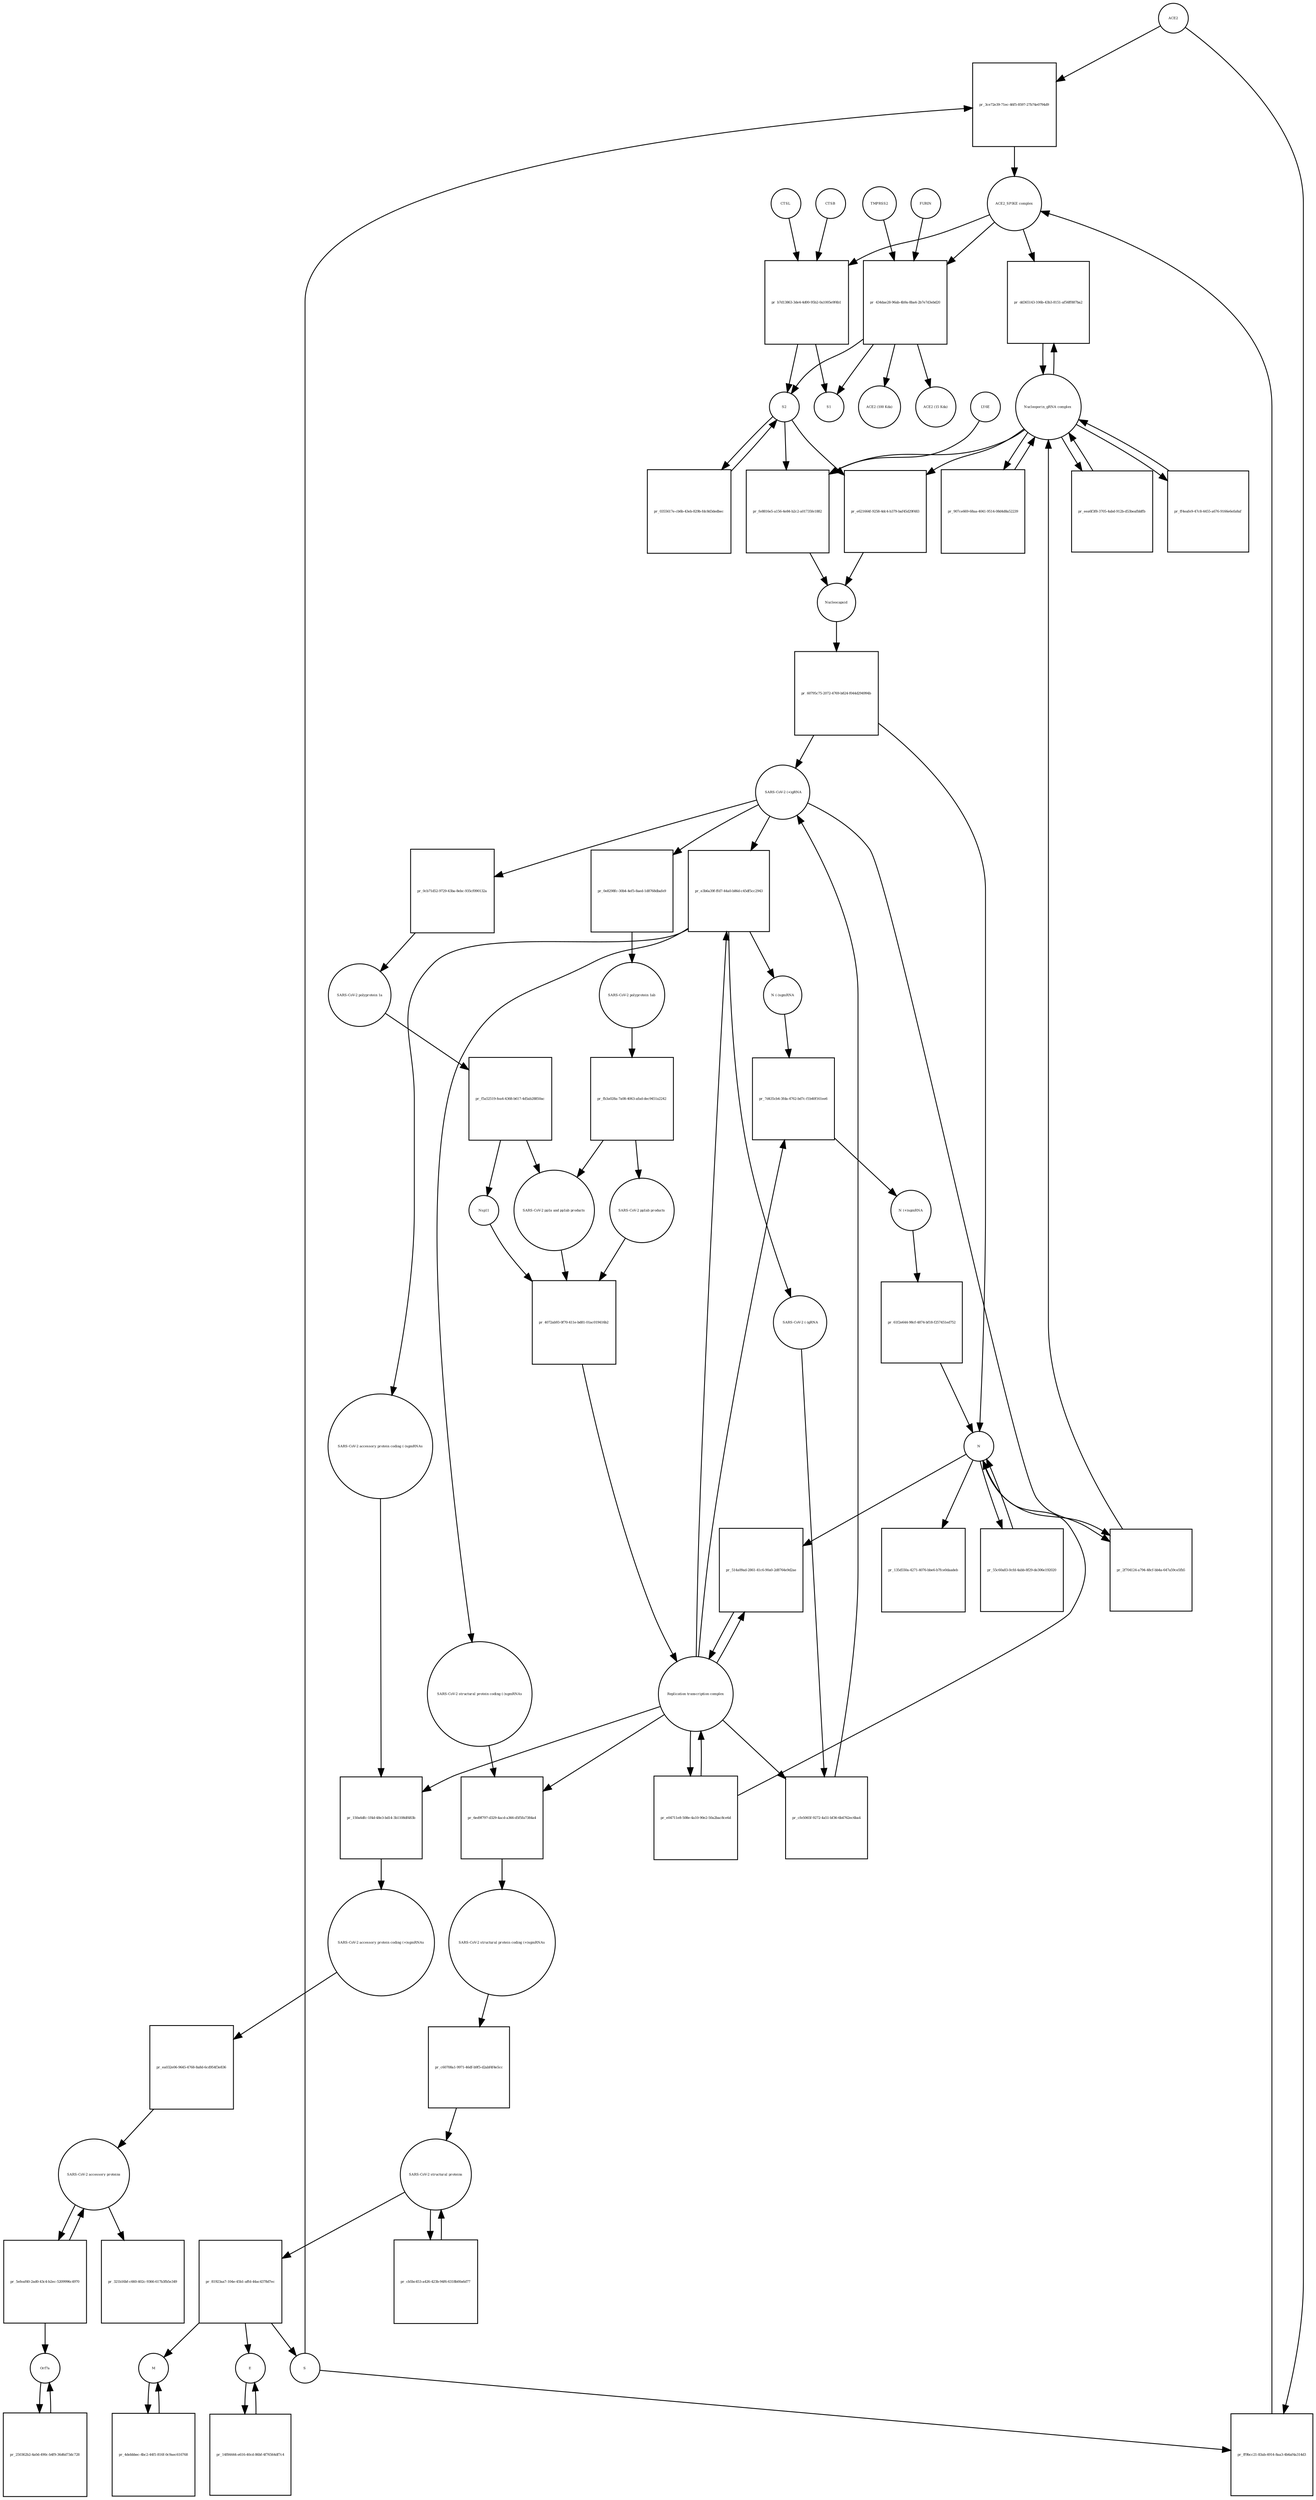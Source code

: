 strict digraph  {
ACE2 [annotation="", bipartite=0, cls=macromolecule, fontsize=4, label=ACE2, shape=circle];
"pr_3ce72e39-71ec-46f5-8597-27b74e0794d9" [annotation="", bipartite=1, cls=process, fontsize=4, label="pr_3ce72e39-71ec-46f5-8597-27b74e0794d9", shape=square];
"ACE2_SPIKE complex" [annotation="", bipartite=0, cls=complex, fontsize=4, label="ACE2_SPIKE complex", shape=circle];
S [annotation="", bipartite=0, cls="macromolecule multimer", fontsize=4, label=S, shape=circle];
"Nucleoporin_gRNA complex " [annotation="", bipartite=0, cls=complex, fontsize=4, label="Nucleoporin_gRNA complex ", shape=circle];
"pr_dd365143-106b-43b3-8151-af56ff887ba2" [annotation="", bipartite=1, cls=process, fontsize=4, label="pr_dd365143-106b-43b3-8151-af56ff887ba2", shape=square];
"pr_b7d13863-3de4-4d00-95b2-0a1005e9f4b1" [annotation="", bipartite=1, cls=process, fontsize=4, label="pr_b7d13863-3de4-4d00-95b2-0a1005e9f4b1", shape=square];
S2 [annotation="", bipartite=0, cls=macromolecule, fontsize=4, label=S2, shape=circle];
CTSB [annotation="", bipartite=0, cls=macromolecule, fontsize=4, label=CTSB, shape=circle];
CTSL [annotation="", bipartite=0, cls=macromolecule, fontsize=4, label=CTSL, shape=circle];
S1 [annotation="", bipartite=0, cls=macromolecule, fontsize=4, label=S1, shape=circle];
"pr_ff9bcc21-83ab-4914-8aa3-4b6af4a314d3" [annotation="", bipartite=1, cls=process, fontsize=4, label="pr_ff9bcc21-83ab-4914-8aa3-4b6af4a314d3", shape=square];
"pr_fe8816e5-a156-4e84-b2c2-a01735fe1882" [annotation="", bipartite=1, cls=process, fontsize=4, label="pr_fe8816e5-a156-4e84-b2c2-a01735fe1882", shape=square];
Nucleocapsid [annotation="", bipartite=0, cls=complex, fontsize=4, label=Nucleocapsid, shape=circle];
LY6E [annotation="", bipartite=0, cls=macromolecule, fontsize=4, label=LY6E, shape=circle];
"pr_e621664f-9258-4dc4-b379-baf45d29f483" [annotation="", bipartite=1, cls=process, fontsize=4, label="pr_e621664f-9258-4dc4-b379-baf45d29f483", shape=square];
"pr_60795c75-2072-4769-b824-f044d294994b" [annotation="", bipartite=1, cls=process, fontsize=4, label="pr_60795c75-2072-4769-b824-f044d294994b", shape=square];
" SARS-CoV-2 (+)gRNA" [annotation="", bipartite=0, cls="nucleic acid feature", fontsize=4, label=" SARS-CoV-2 (+)gRNA", shape=circle];
N [annotation="", bipartite=0, cls="macromolecule multimer", fontsize=4, label=N, shape=circle];
"SARS-CoV-2 polyprotein 1ab" [annotation="", bipartite=0, cls=macromolecule, fontsize=4, label="SARS-CoV-2 polyprotein 1ab", shape=circle];
"pr_fb3a028a-7a08-4063-afad-dec9451a2242" [annotation="", bipartite=1, cls=process, fontsize=4, label="pr_fb3a028a-7a08-4063-afad-dec9451a2242", shape=square];
"SARS-CoV-2 pp1ab products" [annotation="", bipartite=0, cls=complex, fontsize=4, label="SARS-CoV-2 pp1ab products", shape=circle];
"SARS-CoV-2 pp1a and pp1ab products" [annotation="", bipartite=0, cls=complex, fontsize=4, label="SARS-CoV-2 pp1a and pp1ab products", shape=circle];
"SARS-CoV-2 polyprotein 1a" [annotation="", bipartite=0, cls=macromolecule, fontsize=4, label="SARS-CoV-2 polyprotein 1a", shape=circle];
"pr_f5a52519-fea4-4368-b617-4d5ab28850ac" [annotation="", bipartite=1, cls=process, fontsize=4, label="pr_f5a52519-fea4-4368-b617-4d5ab28850ac", shape=square];
Nsp11 [annotation="", bipartite=0, cls=macromolecule, fontsize=4, label=Nsp11, shape=circle];
"pr_eea6f3f8-3705-4abd-912b-d53beafbbffb" [annotation="", bipartite=1, cls=process, fontsize=4, label="pr_eea6f3f8-3705-4abd-912b-d53beafbbffb", shape=square];
"pr_ff4eafe9-47c8-4455-a676-9166e6efa8af" [annotation="", bipartite=1, cls=process, fontsize=4, label="pr_ff4eafe9-47c8-4455-a676-9166e6efa8af", shape=square];
"SARS-CoV-2 structural proteins" [annotation="", bipartite=0, cls=complex, fontsize=4, label="SARS-CoV-2 structural proteins", shape=circle];
"pr_81923aa7-104e-45b1-affd-44ac4378d7ec" [annotation="", bipartite=1, cls=process, fontsize=4, label="pr_81923aa7-104e-45b1-affd-44ac4378d7ec", shape=square];
M [annotation="", bipartite=0, cls=macromolecule, fontsize=4, label=M, shape=circle];
E [annotation="", bipartite=0, cls=macromolecule, fontsize=4, label=E, shape=circle];
"Replication transcription complex" [annotation="", bipartite=0, cls=complex, fontsize=4, label="Replication transcription complex", shape=circle];
"pr_514a09ad-2861-41c6-90a0-2d8764e9d2ae" [annotation="", bipartite=1, cls=process, fontsize=4, label="pr_514a09ad-2861-41c6-90a0-2d8764e9d2ae", shape=square];
"pr_135d550a-4271-4076-bbe6-b7fce0daadeb" [annotation="", bipartite=1, cls=process, fontsize=4, label="pr_135d550a-4271-4076-bbe6-b7fce0daadeb", shape=square];
"SARS-CoV-2 accessory proteins" [annotation="", bipartite=0, cls=complex, fontsize=4, label="SARS-CoV-2 accessory proteins", shape=circle];
"pr_321b16bf-c660-402c-9366-617b3fb5e349" [annotation="", bipartite=1, cls=process, fontsize=4, label="pr_321b16bf-c660-402c-9366-617b3fb5e349", shape=square];
"pr_cb5bc453-a426-423b-94f6-6318b00a6d77" [annotation="", bipartite=1, cls=process, fontsize=4, label="pr_cb5bc453-a426-423b-94f6-6318b00a6d77", shape=square];
"pr_e04711e8-508e-4a10-90e2-50a2bac8ce6d" [annotation="", bipartite=1, cls=process, fontsize=4, label="pr_e04711e8-508e-4a10-90e2-50a2bac8ce6d", shape=square];
"pr_55c60a83-0cfd-4abb-8f29-de306e192020" [annotation="", bipartite=1, cls=process, fontsize=4, label="pr_55c60a83-0cfd-4abb-8f29-de306e192020", shape=square];
"pr_4072ab93-0f70-411e-bd81-01ac019416b2" [annotation="", bipartite=1, cls=process, fontsize=4, label="pr_4072ab93-0f70-411e-bd81-01ac019416b2", shape=square];
"SARS-CoV-2 accessory protein coding (-)sgmRNAs" [annotation="", bipartite=0, cls=complex, fontsize=4, label="SARS-CoV-2 accessory protein coding (-)sgmRNAs", shape=circle];
"pr_150a6dfc-1f4d-48e3-bd14-3b1108df483b" [annotation="", bipartite=1, cls=process, fontsize=4, label="pr_150a6dfc-1f4d-48e3-bd14-3b1108df483b", shape=square];
"SARS-CoV-2 accessory protein coding (+)sgmRNAs" [annotation="", bipartite=0, cls=complex, fontsize=4, label="SARS-CoV-2 accessory protein coding (+)sgmRNAs", shape=circle];
"SARS-CoV-2 structural protein coding (-)sgmRNAs" [annotation="", bipartite=0, cls=complex, fontsize=4, label="SARS-CoV-2 structural protein coding (-)sgmRNAs", shape=circle];
"pr_6ed9f797-d329-4acd-a366-d5f5fa7384a4" [annotation="", bipartite=1, cls=process, fontsize=4, label="pr_6ed9f797-d329-4acd-a366-d5f5fa7384a4", shape=square];
"SARS-CoV-2 structural protein coding (+)sgmRNAs" [annotation="", bipartite=0, cls=complex, fontsize=4, label="SARS-CoV-2 structural protein coding (+)sgmRNAs", shape=circle];
"N (-)sgmRNA" [annotation="", bipartite=0, cls="nucleic acid feature", fontsize=4, label="N (-)sgmRNA", shape=circle];
"pr_7d435cb4-3fda-4762-bd7c-f1b40f161ee6" [annotation="", bipartite=1, cls=process, fontsize=4, label="pr_7d435cb4-3fda-4762-bd7c-f1b40f161ee6", shape=square];
"N (+)sgmRNA" [annotation="", bipartite=0, cls="nucleic acid feature", fontsize=4, label="N (+)sgmRNA", shape=circle];
"pr_61f2e644-98cf-4874-bf18-f257451ed752" [annotation="", bipartite=1, cls=process, fontsize=4, label="pr_61f2e644-98cf-4874-bf18-f257451ed752", shape=square];
"pr_e3b6a39f-ffd7-44a0-b86d-c45df5cc2943" [annotation="", bipartite=1, cls=process, fontsize=4, label="pr_e3b6a39f-ffd7-44a0-b86d-c45df5cc2943", shape=square];
" SARS-CoV-2 (-)gRNA" [annotation="", bipartite=0, cls="nucleic acid feature", fontsize=4, label=" SARS-CoV-2 (-)gRNA", shape=circle];
"pr_0cb71d52-9729-43ba-8ebc-935cf090132a" [annotation="", bipartite=1, cls=process, fontsize=4, label="pr_0cb71d52-9729-43ba-8ebc-935cf090132a", shape=square];
"pr_0e8298fc-30b4-4ef5-8aed-1d8768dbafe9" [annotation="", bipartite=1, cls=process, fontsize=4, label="pr_0e8298fc-30b4-4ef5-8aed-1d8768dbafe9", shape=square];
"pr_ea032e06-9645-4768-8a8d-6cd954f3e836" [annotation="", bipartite=1, cls=process, fontsize=4, label="pr_ea032e06-9645-4768-8a8d-6cd954f3e836", shape=square];
"pr_c60708a1-9971-46df-b9f5-d2abf4f4e5cc" [annotation="", bipartite=1, cls=process, fontsize=4, label="pr_c60708a1-9971-46df-b9f5-d2abf4f4e5cc", shape=square];
"pr_cfe5065f-9272-4a51-bf36-6b4762ec6ba4" [annotation="", bipartite=1, cls=process, fontsize=4, label="pr_cfe5065f-9272-4a51-bf36-6b4762ec6ba4", shape=square];
"pr_2f704124-a794-48cf-bb4a-647a59ce5fb5" [annotation="", bipartite=1, cls=process, fontsize=4, label="pr_2f704124-a794-48cf-bb4a-647a59ce5fb5", shape=square];
"pr_907ce669-68aa-4041-9514-08d4d8a52239" [annotation="", bipartite=1, cls=process, fontsize=4, label="pr_907ce669-68aa-4041-9514-08d4d8a52239", shape=square];
"pr_5efeaf40-2ad0-43c4-b2ec-5209996c4970" [annotation="", bipartite=1, cls=process, fontsize=4, label="pr_5efeaf40-2ad0-43c4-b2ec-5209996c4970", shape=square];
Orf7a [annotation="", bipartite=0, cls=macromolecule, fontsize=4, label=Orf7a, shape=circle];
"pr_434dae28-96ab-4b9a-8ba4-2b7e7d3ebd20" [annotation="", bipartite=1, cls=process, fontsize=4, label="pr_434dae28-96ab-4b9a-8ba4-2b7e7d3ebd20", shape=square];
FURIN [annotation="", bipartite=0, cls=macromolecule, fontsize=4, label=FURIN, shape=circle];
TMPRSS2 [annotation="", bipartite=0, cls=macromolecule, fontsize=4, label=TMPRSS2, shape=circle];
"ACE2 (100 Kda)" [annotation="", bipartite=0, cls=macromolecule, fontsize=4, label="ACE2 (100 Kda)", shape=circle];
"ACE2 (15 Kda)" [annotation="", bipartite=0, cls=macromolecule, fontsize=4, label="ACE2 (15 Kda)", shape=circle];
"pr_0355617e-cb6b-43eb-829b-fdc8d3dedbec" [annotation="", bipartite=1, cls=process, fontsize=4, label="pr_0355617e-cb6b-43eb-829b-fdc8d3dedbec", shape=square];
"pr_14f84444-e616-40cd-86bf-4f76564df7c4" [annotation="", bipartite=1, cls=process, fontsize=4, label="pr_14f84444-e616-40cd-86bf-4f76564df7c4", shape=square];
"pr_4debbbec-4bc2-44f1-816f-0c9aec616768" [annotation="", bipartite=1, cls=process, fontsize=4, label="pr_4debbbec-4bc2-44f1-816f-0c9aec616768", shape=square];
"pr_250362b2-4a0d-490c-b4f9-36d6d73dc728" [annotation="", bipartite=1, cls=process, fontsize=4, label="pr_250362b2-4a0d-490c-b4f9-36d6d73dc728", shape=square];
ACE2 -> "pr_3ce72e39-71ec-46f5-8597-27b74e0794d9"  [annotation="", interaction_type=consumption];
ACE2 -> "pr_ff9bcc21-83ab-4914-8aa3-4b6af4a314d3"  [annotation="", interaction_type=consumption];
"pr_3ce72e39-71ec-46f5-8597-27b74e0794d9" -> "ACE2_SPIKE complex"  [annotation="", interaction_type=production];
"ACE2_SPIKE complex" -> "pr_dd365143-106b-43b3-8151-af56ff887ba2"  [annotation="urn_miriam_pubmed_32142651|urn_miriam_pubmed_32094589", interaction_type=stimulation];
"ACE2_SPIKE complex" -> "pr_b7d13863-3de4-4d00-95b2-0a1005e9f4b1"  [annotation="", interaction_type=consumption];
"ACE2_SPIKE complex" -> "pr_434dae28-96ab-4b9a-8ba4-2b7e7d3ebd20"  [annotation="", interaction_type=consumption];
S -> "pr_3ce72e39-71ec-46f5-8597-27b74e0794d9"  [annotation="", interaction_type=consumption];
S -> "pr_ff9bcc21-83ab-4914-8aa3-4b6af4a314d3"  [annotation="", interaction_type=consumption];
"Nucleoporin_gRNA complex " -> "pr_dd365143-106b-43b3-8151-af56ff887ba2"  [annotation="", interaction_type=consumption];
"Nucleoporin_gRNA complex " -> "pr_fe8816e5-a156-4e84-b2c2-a01735fe1882"  [annotation="", interaction_type=consumption];
"Nucleoporin_gRNA complex " -> "pr_e621664f-9258-4dc4-b379-baf45d29f483"  [annotation="", interaction_type=consumption];
"Nucleoporin_gRNA complex " -> "pr_eea6f3f8-3705-4abd-912b-d53beafbbffb"  [annotation="", interaction_type=consumption];
"Nucleoporin_gRNA complex " -> "pr_ff4eafe9-47c8-4455-a676-9166e6efa8af"  [annotation="", interaction_type=consumption];
"Nucleoporin_gRNA complex " -> "pr_907ce669-68aa-4041-9514-08d4d8a52239"  [annotation="", interaction_type=consumption];
"pr_dd365143-106b-43b3-8151-af56ff887ba2" -> "Nucleoporin_gRNA complex "  [annotation="", interaction_type=production];
"pr_b7d13863-3de4-4d00-95b2-0a1005e9f4b1" -> S2  [annotation="", interaction_type=production];
"pr_b7d13863-3de4-4d00-95b2-0a1005e9f4b1" -> S1  [annotation="", interaction_type=production];
S2 -> "pr_fe8816e5-a156-4e84-b2c2-a01735fe1882"  [annotation="urn_miriam_doi_10.1101%2F2020.03.05.979260|urn_miriam_doi_10.1101%2F2020.04.02.021469", interaction_type=stimulation];
S2 -> "pr_e621664f-9258-4dc4-b379-baf45d29f483"  [annotation="", interaction_type=stimulation];
S2 -> "pr_0355617e-cb6b-43eb-829b-fdc8d3dedbec"  [annotation="", interaction_type=consumption];
CTSB -> "pr_b7d13863-3de4-4d00-95b2-0a1005e9f4b1"  [annotation=urn_miriam_pubmed_32142651, interaction_type=catalysis];
CTSL -> "pr_b7d13863-3de4-4d00-95b2-0a1005e9f4b1"  [annotation=urn_miriam_pubmed_32142651, interaction_type=catalysis];
"pr_ff9bcc21-83ab-4914-8aa3-4b6af4a314d3" -> "ACE2_SPIKE complex"  [annotation="", interaction_type=production];
"pr_fe8816e5-a156-4e84-b2c2-a01735fe1882" -> Nucleocapsid  [annotation="", interaction_type=production];
Nucleocapsid -> "pr_60795c75-2072-4769-b824-f044d294994b"  [annotation="", interaction_type=consumption];
LY6E -> "pr_fe8816e5-a156-4e84-b2c2-a01735fe1882"  [annotation="urn_miriam_doi_10.1101%2F2020.03.05.979260|urn_miriam_doi_10.1101%2F2020.04.02.021469", interaction_type=inhibition];
"pr_e621664f-9258-4dc4-b379-baf45d29f483" -> Nucleocapsid  [annotation="", interaction_type=production];
"pr_60795c75-2072-4769-b824-f044d294994b" -> " SARS-CoV-2 (+)gRNA"  [annotation="", interaction_type=production];
"pr_60795c75-2072-4769-b824-f044d294994b" -> N  [annotation="", interaction_type=production];
" SARS-CoV-2 (+)gRNA" -> "pr_e3b6a39f-ffd7-44a0-b86d-c45df5cc2943"  [annotation="", interaction_type=consumption];
" SARS-CoV-2 (+)gRNA" -> "pr_0cb71d52-9729-43ba-8ebc-935cf090132a"  [annotation="", interaction_type=consumption];
" SARS-CoV-2 (+)gRNA" -> "pr_0e8298fc-30b4-4ef5-8aed-1d8768dbafe9"  [annotation="", interaction_type=consumption];
" SARS-CoV-2 (+)gRNA" -> "pr_2f704124-a794-48cf-bb4a-647a59ce5fb5"  [annotation="", interaction_type=consumption];
N -> "pr_514a09ad-2861-41c6-90a0-2d8764e9d2ae"  [annotation="", interaction_type=consumption];
N -> "pr_135d550a-4271-4076-bbe6-b7fce0daadeb"  [annotation="", interaction_type=consumption];
N -> "pr_55c60a83-0cfd-4abb-8f29-de306e192020"  [annotation="", interaction_type=consumption];
N -> "pr_2f704124-a794-48cf-bb4a-647a59ce5fb5"  [annotation="", interaction_type=consumption];
"SARS-CoV-2 polyprotein 1ab" -> "pr_fb3a028a-7a08-4063-afad-dec9451a2242"  [annotation=urn_miriam_pubmed_31226023, interaction_type=catalysis];
"pr_fb3a028a-7a08-4063-afad-dec9451a2242" -> "SARS-CoV-2 pp1ab products"  [annotation="", interaction_type=production];
"pr_fb3a028a-7a08-4063-afad-dec9451a2242" -> "SARS-CoV-2 pp1a and pp1ab products"  [annotation="", interaction_type=production];
"SARS-CoV-2 pp1ab products" -> "pr_4072ab93-0f70-411e-bd81-01ac019416b2"  [annotation="", interaction_type=consumption];
"SARS-CoV-2 pp1a and pp1ab products" -> "pr_4072ab93-0f70-411e-bd81-01ac019416b2"  [annotation="", interaction_type=consumption];
"SARS-CoV-2 polyprotein 1a" -> "pr_f5a52519-fea4-4368-b617-4d5ab28850ac"  [annotation=urn_miriam_pubmed_31226023, interaction_type=catalysis];
"pr_f5a52519-fea4-4368-b617-4d5ab28850ac" -> Nsp11  [annotation="", interaction_type=production];
"pr_f5a52519-fea4-4368-b617-4d5ab28850ac" -> "SARS-CoV-2 pp1a and pp1ab products"  [annotation="", interaction_type=production];
Nsp11 -> "pr_4072ab93-0f70-411e-bd81-01ac019416b2"  [annotation="", interaction_type=consumption];
"pr_eea6f3f8-3705-4abd-912b-d53beafbbffb" -> "Nucleoporin_gRNA complex "  [annotation="", interaction_type=production];
"pr_ff4eafe9-47c8-4455-a676-9166e6efa8af" -> "Nucleoporin_gRNA complex "  [annotation="", interaction_type=production];
"SARS-CoV-2 structural proteins" -> "pr_81923aa7-104e-45b1-affd-44ac4378d7ec"  [annotation="", interaction_type=consumption];
"SARS-CoV-2 structural proteins" -> "pr_cb5bc453-a426-423b-94f6-6318b00a6d77"  [annotation="", interaction_type=consumption];
"pr_81923aa7-104e-45b1-affd-44ac4378d7ec" -> M  [annotation="", interaction_type=production];
"pr_81923aa7-104e-45b1-affd-44ac4378d7ec" -> E  [annotation="", interaction_type=production];
"pr_81923aa7-104e-45b1-affd-44ac4378d7ec" -> S  [annotation="", interaction_type=production];
M -> "pr_4debbbec-4bc2-44f1-816f-0c9aec616768"  [annotation="", interaction_type=consumption];
E -> "pr_14f84444-e616-40cd-86bf-4f76564df7c4"  [annotation="", interaction_type=consumption];
"Replication transcription complex" -> "pr_514a09ad-2861-41c6-90a0-2d8764e9d2ae"  [annotation="", interaction_type=consumption];
"Replication transcription complex" -> "pr_e04711e8-508e-4a10-90e2-50a2bac8ce6d"  [annotation="", interaction_type=consumption];
"Replication transcription complex" -> "pr_150a6dfc-1f4d-48e3-bd14-3b1108df483b"  [annotation="", interaction_type="necessary stimulation"];
"Replication transcription complex" -> "pr_6ed9f797-d329-4acd-a366-d5f5fa7384a4"  [annotation="", interaction_type="necessary stimulation"];
"Replication transcription complex" -> "pr_7d435cb4-3fda-4762-bd7c-f1b40f161ee6"  [annotation="", interaction_type="necessary stimulation"];
"Replication transcription complex" -> "pr_e3b6a39f-ffd7-44a0-b86d-c45df5cc2943"  [annotation="", interaction_type="necessary stimulation"];
"Replication transcription complex" -> "pr_cfe5065f-9272-4a51-bf36-6b4762ec6ba4"  [annotation="", interaction_type="necessary stimulation"];
"pr_514a09ad-2861-41c6-90a0-2d8764e9d2ae" -> "Replication transcription complex"  [annotation="", interaction_type=production];
"SARS-CoV-2 accessory proteins" -> "pr_321b16bf-c660-402c-9366-617b3fb5e349"  [annotation="", interaction_type=consumption];
"SARS-CoV-2 accessory proteins" -> "pr_5efeaf40-2ad0-43c4-b2ec-5209996c4970"  [annotation="", interaction_type=consumption];
"pr_cb5bc453-a426-423b-94f6-6318b00a6d77" -> "SARS-CoV-2 structural proteins"  [annotation="", interaction_type=production];
"pr_e04711e8-508e-4a10-90e2-50a2bac8ce6d" -> "Replication transcription complex"  [annotation="", interaction_type=production];
"pr_e04711e8-508e-4a10-90e2-50a2bac8ce6d" -> N  [annotation="", interaction_type=production];
"pr_55c60a83-0cfd-4abb-8f29-de306e192020" -> N  [annotation="", interaction_type=production];
"pr_4072ab93-0f70-411e-bd81-01ac019416b2" -> "Replication transcription complex"  [annotation="", interaction_type=production];
"SARS-CoV-2 accessory protein coding (-)sgmRNAs" -> "pr_150a6dfc-1f4d-48e3-bd14-3b1108df483b"  [annotation="", interaction_type=consumption];
"pr_150a6dfc-1f4d-48e3-bd14-3b1108df483b" -> "SARS-CoV-2 accessory protein coding (+)sgmRNAs"  [annotation="", interaction_type=production];
"SARS-CoV-2 accessory protein coding (+)sgmRNAs" -> "pr_ea032e06-9645-4768-8a8d-6cd954f3e836"  [annotation="", interaction_type=consumption];
"SARS-CoV-2 structural protein coding (-)sgmRNAs" -> "pr_6ed9f797-d329-4acd-a366-d5f5fa7384a4"  [annotation="", interaction_type=consumption];
"pr_6ed9f797-d329-4acd-a366-d5f5fa7384a4" -> "SARS-CoV-2 structural protein coding (+)sgmRNAs"  [annotation="", interaction_type=production];
"SARS-CoV-2 structural protein coding (+)sgmRNAs" -> "pr_c60708a1-9971-46df-b9f5-d2abf4f4e5cc"  [annotation="", interaction_type=consumption];
"N (-)sgmRNA" -> "pr_7d435cb4-3fda-4762-bd7c-f1b40f161ee6"  [annotation="", interaction_type=consumption];
"pr_7d435cb4-3fda-4762-bd7c-f1b40f161ee6" -> "N (+)sgmRNA"  [annotation="", interaction_type=production];
"N (+)sgmRNA" -> "pr_61f2e644-98cf-4874-bf18-f257451ed752"  [annotation="", interaction_type=consumption];
"pr_61f2e644-98cf-4874-bf18-f257451ed752" -> N  [annotation="", interaction_type=production];
"pr_e3b6a39f-ffd7-44a0-b86d-c45df5cc2943" -> " SARS-CoV-2 (-)gRNA"  [annotation="", interaction_type=production];
"pr_e3b6a39f-ffd7-44a0-b86d-c45df5cc2943" -> "SARS-CoV-2 accessory protein coding (-)sgmRNAs"  [annotation="", interaction_type=production];
"pr_e3b6a39f-ffd7-44a0-b86d-c45df5cc2943" -> "SARS-CoV-2 structural protein coding (-)sgmRNAs"  [annotation="", interaction_type=production];
"pr_e3b6a39f-ffd7-44a0-b86d-c45df5cc2943" -> "N (-)sgmRNA"  [annotation="", interaction_type=production];
" SARS-CoV-2 (-)gRNA" -> "pr_cfe5065f-9272-4a51-bf36-6b4762ec6ba4"  [annotation="", interaction_type=consumption];
"pr_0cb71d52-9729-43ba-8ebc-935cf090132a" -> "SARS-CoV-2 polyprotein 1a"  [annotation="", interaction_type=production];
"pr_0e8298fc-30b4-4ef5-8aed-1d8768dbafe9" -> "SARS-CoV-2 polyprotein 1ab"  [annotation="", interaction_type=production];
"pr_ea032e06-9645-4768-8a8d-6cd954f3e836" -> "SARS-CoV-2 accessory proteins"  [annotation="", interaction_type=production];
"pr_c60708a1-9971-46df-b9f5-d2abf4f4e5cc" -> "SARS-CoV-2 structural proteins"  [annotation="", interaction_type=production];
"pr_cfe5065f-9272-4a51-bf36-6b4762ec6ba4" -> " SARS-CoV-2 (+)gRNA"  [annotation="", interaction_type=production];
"pr_2f704124-a794-48cf-bb4a-647a59ce5fb5" -> "Nucleoporin_gRNA complex "  [annotation="", interaction_type=production];
"pr_907ce669-68aa-4041-9514-08d4d8a52239" -> "Nucleoporin_gRNA complex "  [annotation="", interaction_type=production];
"pr_5efeaf40-2ad0-43c4-b2ec-5209996c4970" -> "SARS-CoV-2 accessory proteins"  [annotation="", interaction_type=production];
"pr_5efeaf40-2ad0-43c4-b2ec-5209996c4970" -> Orf7a  [annotation="", interaction_type=production];
Orf7a -> "pr_250362b2-4a0d-490c-b4f9-36d6d73dc728"  [annotation="", interaction_type=consumption];
"pr_434dae28-96ab-4b9a-8ba4-2b7e7d3ebd20" -> S2  [annotation="", interaction_type=production];
"pr_434dae28-96ab-4b9a-8ba4-2b7e7d3ebd20" -> "ACE2 (100 Kda)"  [annotation="", interaction_type=production];
"pr_434dae28-96ab-4b9a-8ba4-2b7e7d3ebd20" -> S1  [annotation="", interaction_type=production];
"pr_434dae28-96ab-4b9a-8ba4-2b7e7d3ebd20" -> "ACE2 (15 Kda)"  [annotation="", interaction_type=production];
FURIN -> "pr_434dae28-96ab-4b9a-8ba4-2b7e7d3ebd20"  [annotation="", interaction_type=catalysis];
TMPRSS2 -> "pr_434dae28-96ab-4b9a-8ba4-2b7e7d3ebd20"  [annotation="", interaction_type=catalysis];
"pr_0355617e-cb6b-43eb-829b-fdc8d3dedbec" -> S2  [annotation="", interaction_type=production];
"pr_14f84444-e616-40cd-86bf-4f76564df7c4" -> E  [annotation="", interaction_type=production];
"pr_4debbbec-4bc2-44f1-816f-0c9aec616768" -> M  [annotation="", interaction_type=production];
"pr_250362b2-4a0d-490c-b4f9-36d6d73dc728" -> Orf7a  [annotation="", interaction_type=production];
}
